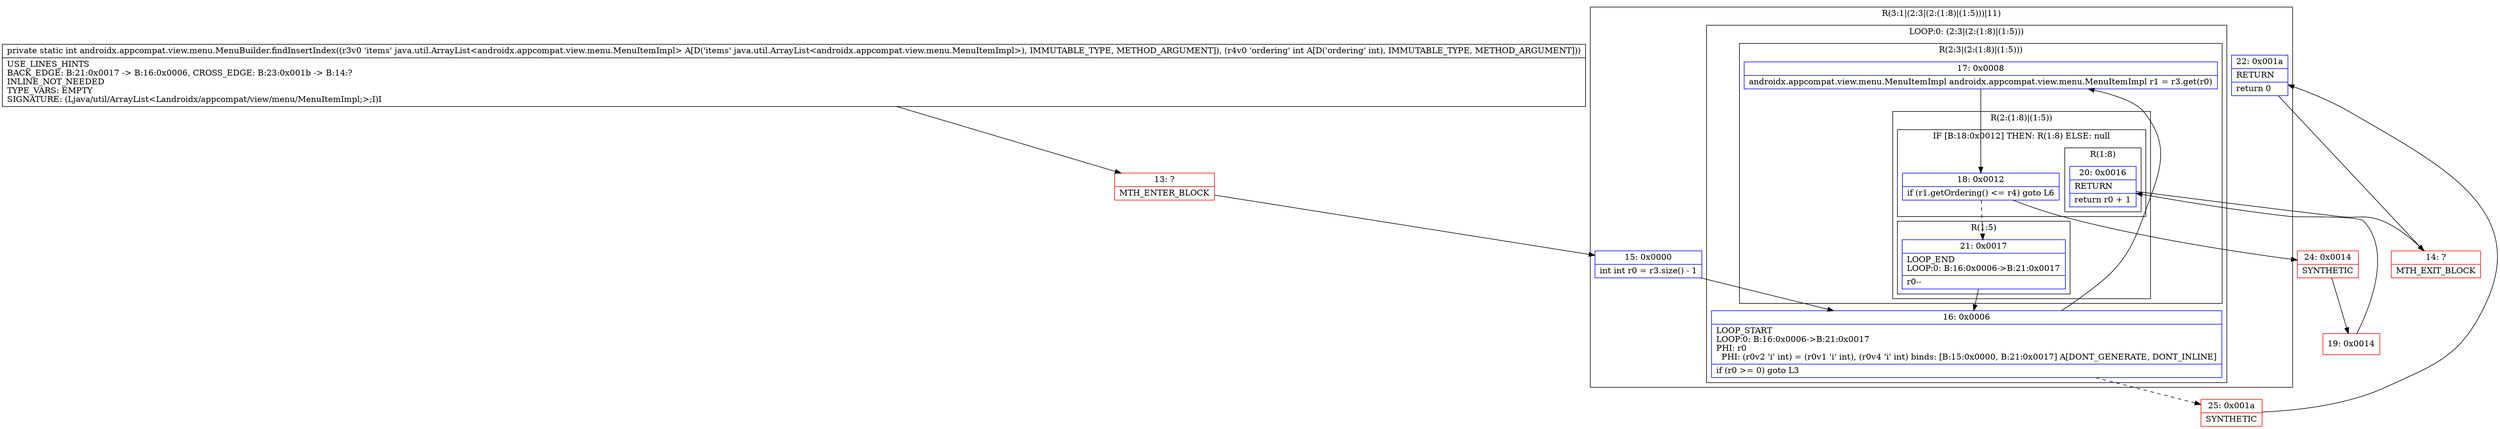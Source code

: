 digraph "CFG forandroidx.appcompat.view.menu.MenuBuilder.findInsertIndex(Ljava\/util\/ArrayList;I)I" {
subgraph cluster_Region_1113691996 {
label = "R(3:1|(2:3|(2:(1:8)|(1:5)))|11)";
node [shape=record,color=blue];
Node_15 [shape=record,label="{15\:\ 0x0000|int int r0 = r3.size() \- 1\l}"];
subgraph cluster_LoopRegion_2040375314 {
label = "LOOP:0: (2:3|(2:(1:8)|(1:5)))";
node [shape=record,color=blue];
Node_16 [shape=record,label="{16\:\ 0x0006|LOOP_START\lLOOP:0: B:16:0x0006\-\>B:21:0x0017\lPHI: r0 \l  PHI: (r0v2 'i' int) = (r0v1 'i' int), (r0v4 'i' int) binds: [B:15:0x0000, B:21:0x0017] A[DONT_GENERATE, DONT_INLINE]\l|if (r0 \>= 0) goto L3\l}"];
subgraph cluster_Region_312227172 {
label = "R(2:3|(2:(1:8)|(1:5)))";
node [shape=record,color=blue];
Node_17 [shape=record,label="{17\:\ 0x0008|androidx.appcompat.view.menu.MenuItemImpl androidx.appcompat.view.menu.MenuItemImpl r1 = r3.get(r0)\l}"];
subgraph cluster_Region_1007377514 {
label = "R(2:(1:8)|(1:5))";
node [shape=record,color=blue];
subgraph cluster_IfRegion_1212183991 {
label = "IF [B:18:0x0012] THEN: R(1:8) ELSE: null";
node [shape=record,color=blue];
Node_18 [shape=record,label="{18\:\ 0x0012|if (r1.getOrdering() \<= r4) goto L6\l}"];
subgraph cluster_Region_1544133404 {
label = "R(1:8)";
node [shape=record,color=blue];
Node_20 [shape=record,label="{20\:\ 0x0016|RETURN\l|return r0 + 1\l}"];
}
}
subgraph cluster_Region_712917777 {
label = "R(1:5)";
node [shape=record,color=blue];
Node_21 [shape=record,label="{21\:\ 0x0017|LOOP_END\lLOOP:0: B:16:0x0006\-\>B:21:0x0017\l|r0\-\-\l}"];
}
}
}
}
Node_22 [shape=record,label="{22\:\ 0x001a|RETURN\l|return 0\l}"];
}
Node_13 [shape=record,color=red,label="{13\:\ ?|MTH_ENTER_BLOCK\l}"];
Node_24 [shape=record,color=red,label="{24\:\ 0x0014|SYNTHETIC\l}"];
Node_19 [shape=record,color=red,label="{19\:\ 0x0014}"];
Node_14 [shape=record,color=red,label="{14\:\ ?|MTH_EXIT_BLOCK\l}"];
Node_25 [shape=record,color=red,label="{25\:\ 0x001a|SYNTHETIC\l}"];
MethodNode[shape=record,label="{private static int androidx.appcompat.view.menu.MenuBuilder.findInsertIndex((r3v0 'items' java.util.ArrayList\<androidx.appcompat.view.menu.MenuItemImpl\> A[D('items' java.util.ArrayList\<androidx.appcompat.view.menu.MenuItemImpl\>), IMMUTABLE_TYPE, METHOD_ARGUMENT]), (r4v0 'ordering' int A[D('ordering' int), IMMUTABLE_TYPE, METHOD_ARGUMENT]))  | USE_LINES_HINTS\lBACK_EDGE: B:21:0x0017 \-\> B:16:0x0006, CROSS_EDGE: B:23:0x001b \-\> B:14:?\lINLINE_NOT_NEEDED\lTYPE_VARS: EMPTY\lSIGNATURE: (Ljava\/util\/ArrayList\<Landroidx\/appcompat\/view\/menu\/MenuItemImpl;\>;I)I\l}"];
MethodNode -> Node_13;Node_15 -> Node_16;
Node_16 -> Node_17;
Node_16 -> Node_25[style=dashed];
Node_17 -> Node_18;
Node_18 -> Node_21[style=dashed];
Node_18 -> Node_24;
Node_20 -> Node_14;
Node_21 -> Node_16;
Node_22 -> Node_14;
Node_13 -> Node_15;
Node_24 -> Node_19;
Node_19 -> Node_20;
Node_25 -> Node_22;
}

